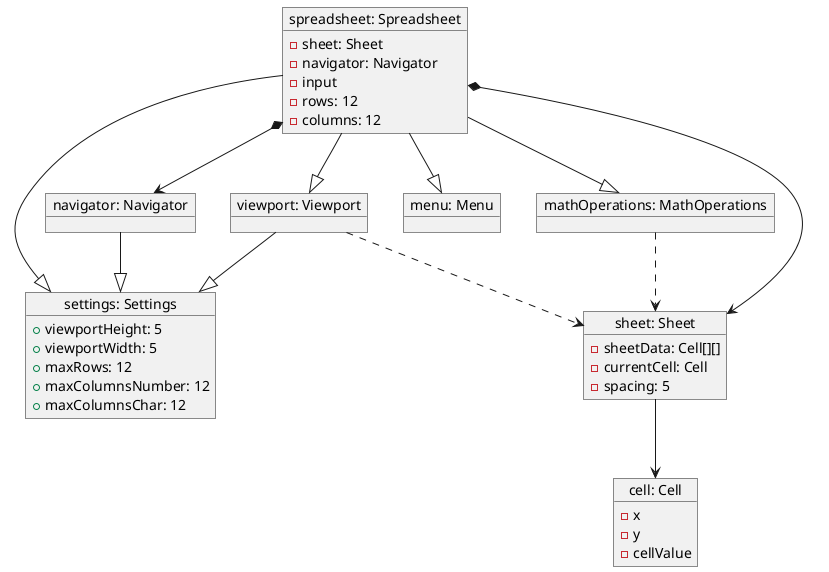 @startuml
object "spreadsheet: Spreadsheet" as spreadsheet {
    - sheet: Sheet
    - navigator: Navigator
    - input
    - rows: 12
    - columns: 12
}

object "cell: Cell" as cell {
    - x
    - y
    - cellValue
}

object "mathOperations: MathOperations" as mathOperations

object "menu: Menu" as menu

object "navigator: Navigator" as navigator

object "settings: Settings" as settings {
    + viewportHeight: 5
    + viewportWidth: 5
    + maxRows: 12
    + maxColumnsNumber: 12
    + maxColumnsChar: 12
}

object "sheet: Sheet" as sheet {
    - sheetData: Cell[][]
    - currentCell: Cell
    - spacing: 5
}

object "viewport: Viewport" as viewport

spreadsheet *-d-> sheet
spreadsheet *--> navigator
spreadsheet -d-|> settings
spreadsheet --|> viewport
spreadsheet --|> mathOperations
spreadsheet --|> menu
navigator --|> settings
viewport ..> sheet
viewport -|> settings
mathOperations ..> sheet
sheet -d-> cell
@enduml
